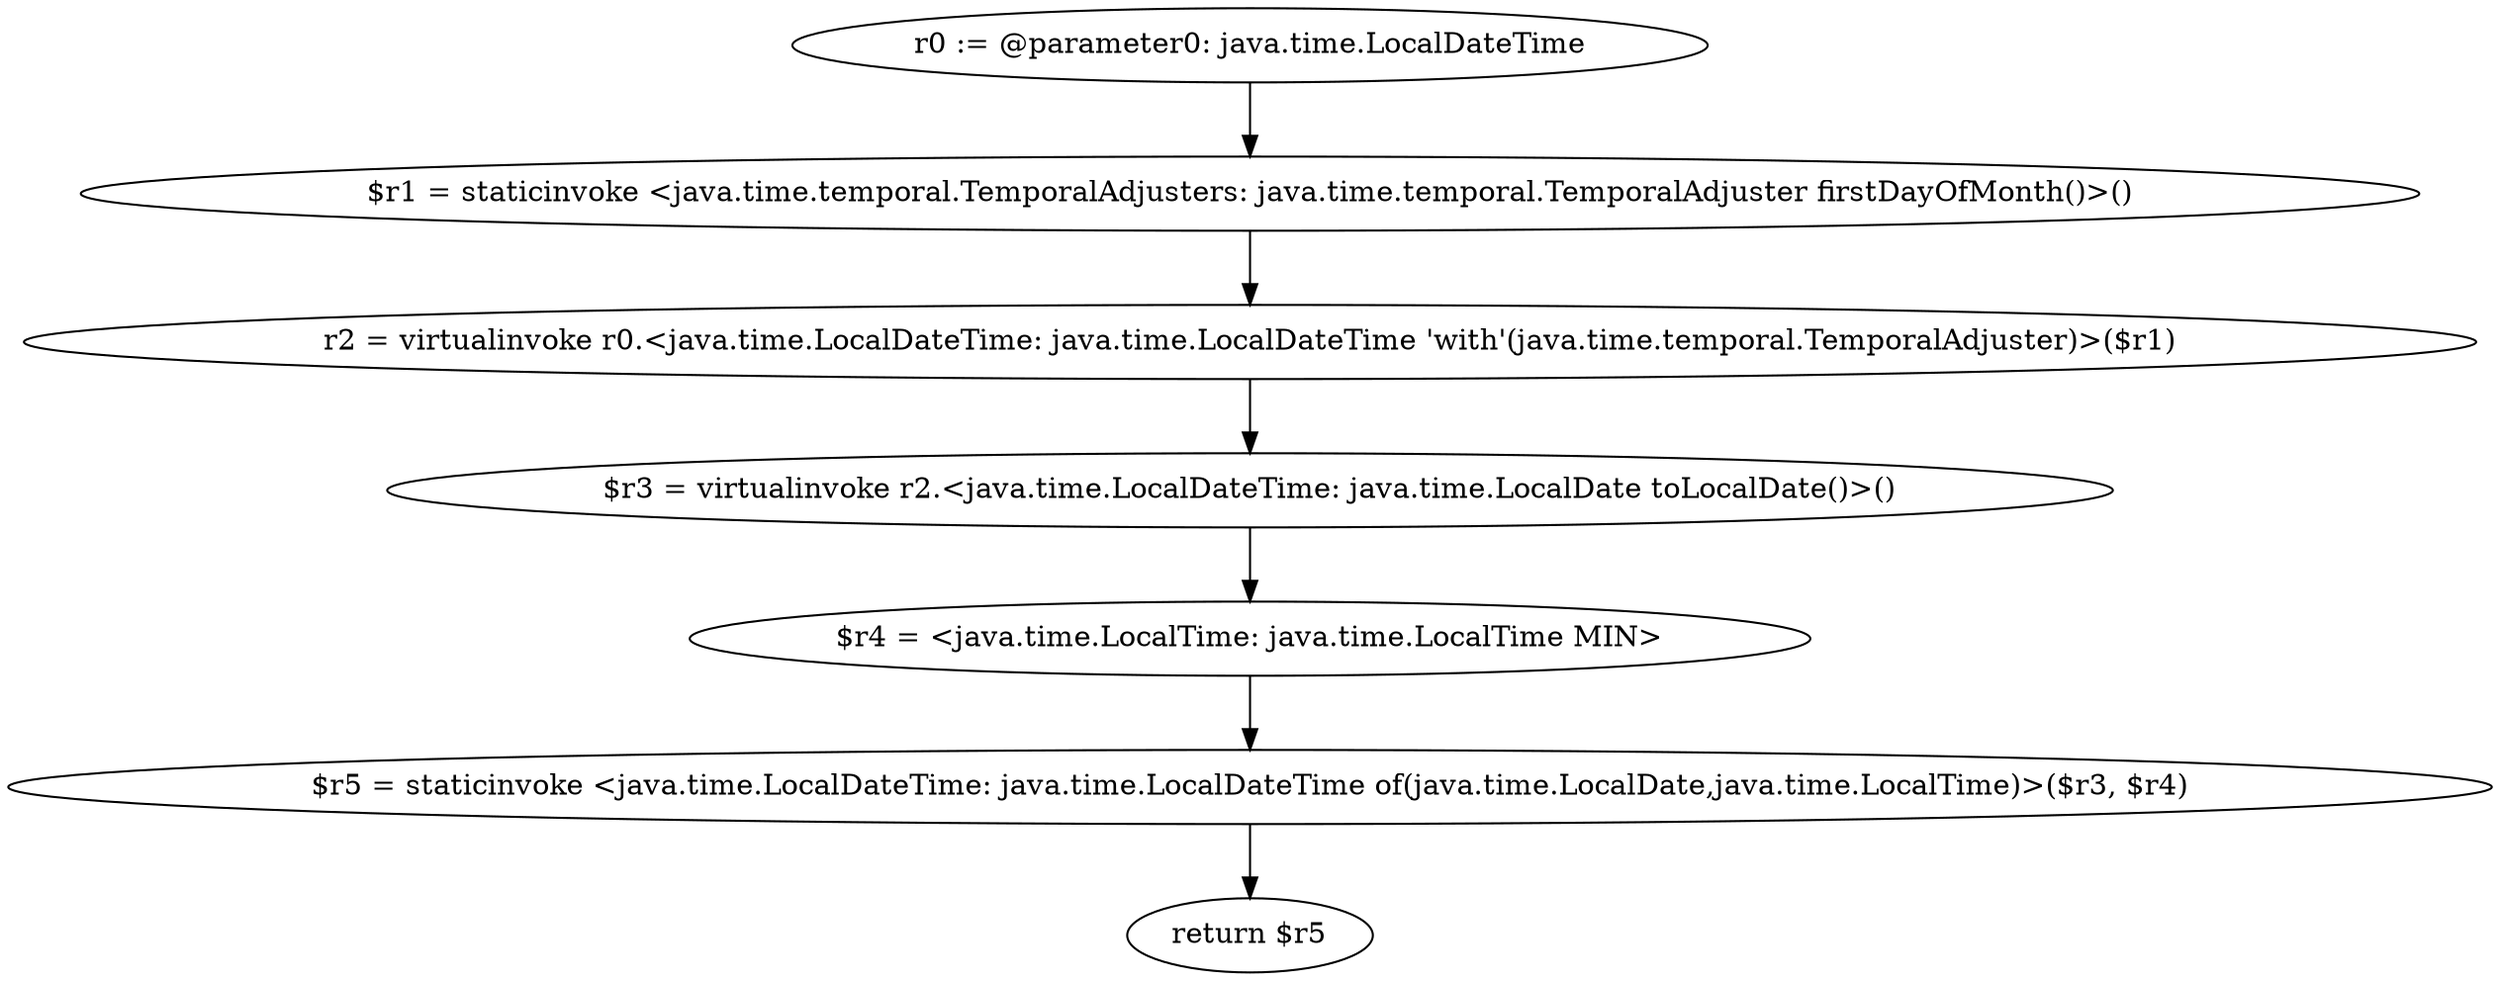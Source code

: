 digraph "unitGraph" {
    "r0 := @parameter0: java.time.LocalDateTime"
    "$r1 = staticinvoke <java.time.temporal.TemporalAdjusters: java.time.temporal.TemporalAdjuster firstDayOfMonth()>()"
    "r2 = virtualinvoke r0.<java.time.LocalDateTime: java.time.LocalDateTime 'with'(java.time.temporal.TemporalAdjuster)>($r1)"
    "$r3 = virtualinvoke r2.<java.time.LocalDateTime: java.time.LocalDate toLocalDate()>()"
    "$r4 = <java.time.LocalTime: java.time.LocalTime MIN>"
    "$r5 = staticinvoke <java.time.LocalDateTime: java.time.LocalDateTime of(java.time.LocalDate,java.time.LocalTime)>($r3, $r4)"
    "return $r5"
    "r0 := @parameter0: java.time.LocalDateTime"->"$r1 = staticinvoke <java.time.temporal.TemporalAdjusters: java.time.temporal.TemporalAdjuster firstDayOfMonth()>()";
    "$r1 = staticinvoke <java.time.temporal.TemporalAdjusters: java.time.temporal.TemporalAdjuster firstDayOfMonth()>()"->"r2 = virtualinvoke r0.<java.time.LocalDateTime: java.time.LocalDateTime 'with'(java.time.temporal.TemporalAdjuster)>($r1)";
    "r2 = virtualinvoke r0.<java.time.LocalDateTime: java.time.LocalDateTime 'with'(java.time.temporal.TemporalAdjuster)>($r1)"->"$r3 = virtualinvoke r2.<java.time.LocalDateTime: java.time.LocalDate toLocalDate()>()";
    "$r3 = virtualinvoke r2.<java.time.LocalDateTime: java.time.LocalDate toLocalDate()>()"->"$r4 = <java.time.LocalTime: java.time.LocalTime MIN>";
    "$r4 = <java.time.LocalTime: java.time.LocalTime MIN>"->"$r5 = staticinvoke <java.time.LocalDateTime: java.time.LocalDateTime of(java.time.LocalDate,java.time.LocalTime)>($r3, $r4)";
    "$r5 = staticinvoke <java.time.LocalDateTime: java.time.LocalDateTime of(java.time.LocalDate,java.time.LocalTime)>($r3, $r4)"->"return $r5";
}
